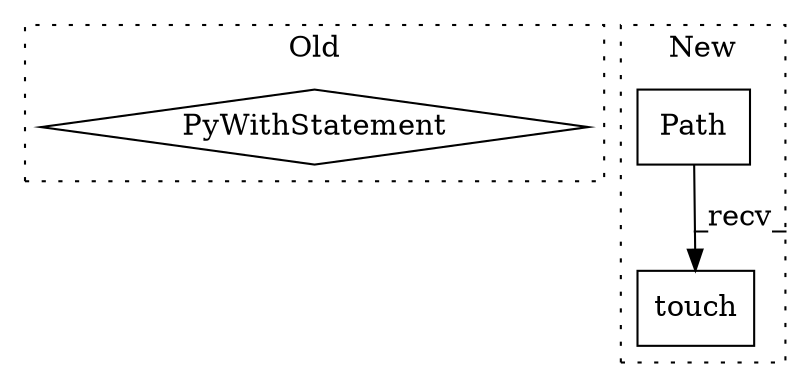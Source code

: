 digraph G {
subgraph cluster0 {
1 [label="PyWithStatement" a="104" s="2119,2144" l="10,2" shape="diamond"];
label = "Old";
style="dotted";
}
subgraph cluster1 {
2 [label="touch" a="32" s="2330,2344" l="6,1" shape="box"];
3 [label="Path" a="32" s="2295,2304" l="5,1" shape="box"];
label = "New";
style="dotted";
}
3 -> 2 [label="_recv_"];
}